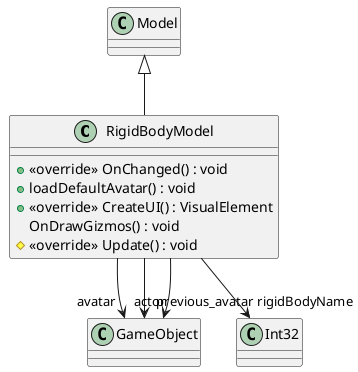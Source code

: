 @startuml
class RigidBodyModel {
    + <<override>> OnChanged() : void
    + loadDefaultAvatar() : void
    + <<override>> CreateUI() : VisualElement
    OnDrawGizmos() : void
    # <<override>> Update() : void
}
Model <|-- RigidBodyModel
RigidBodyModel --> "avatar" GameObject
RigidBodyModel --> "previous_avatar" GameObject
RigidBodyModel --> "actor" GameObject
RigidBodyModel --> "rigidBodyName" Int32
@enduml
